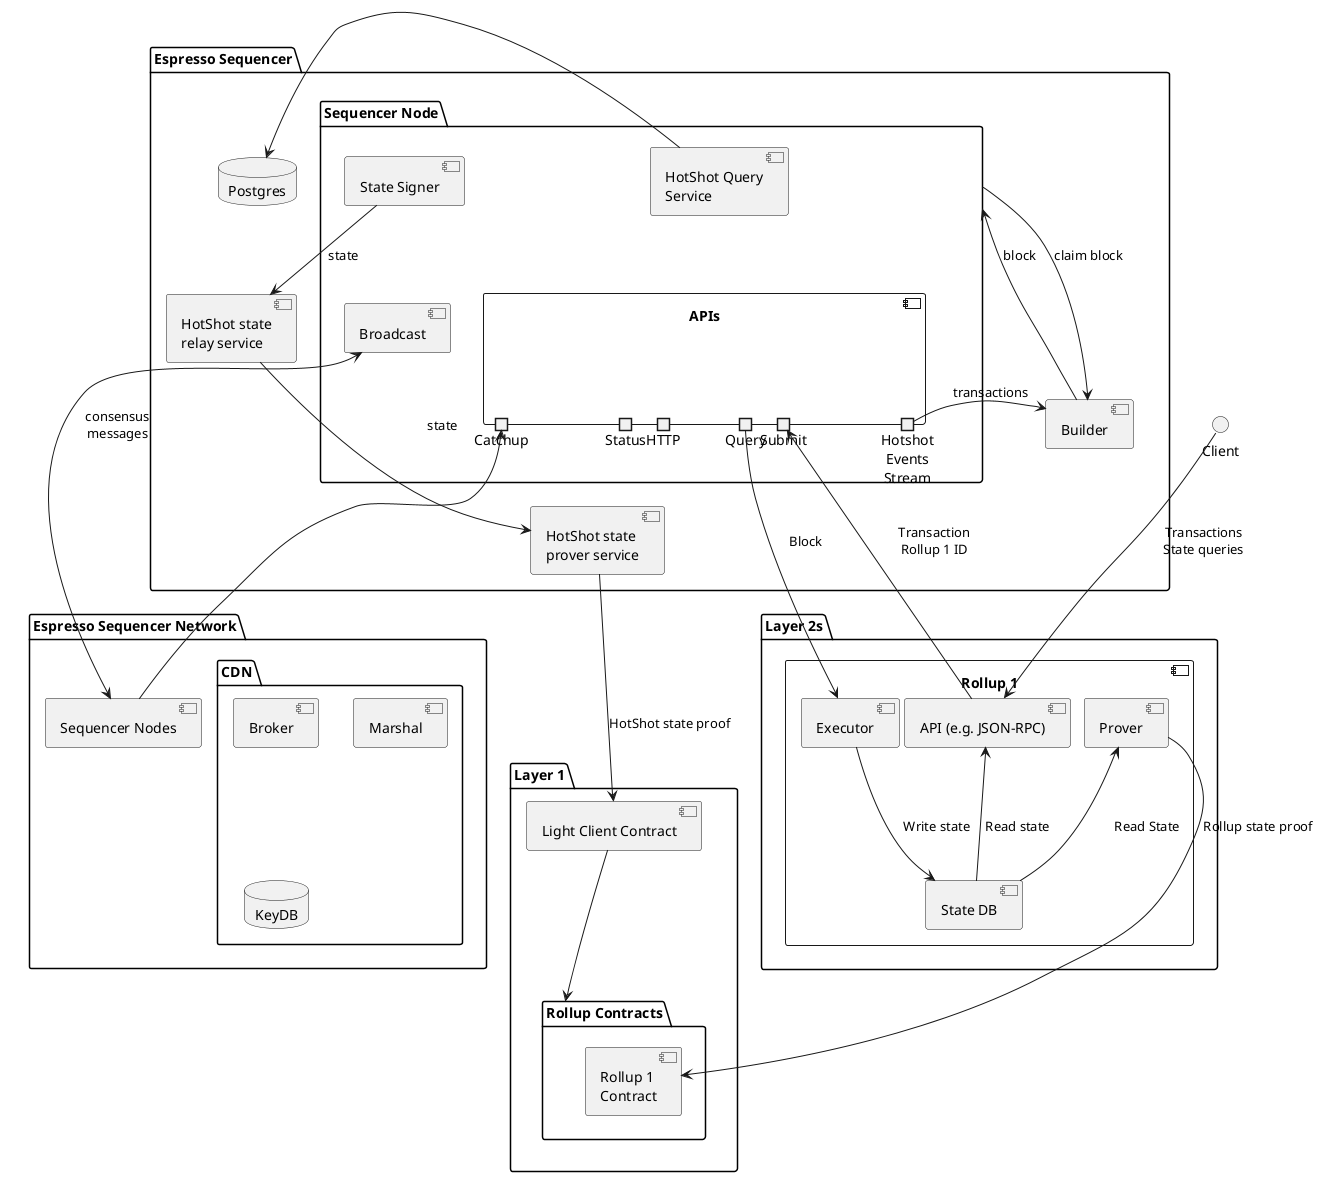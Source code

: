 @startuml
package "Espresso Sequencer Network" as Network {
    component "Sequencer Nodes" as Nodes
    package CDN {
        component Broker
        component Marshal
        database KeyDB
    }
}

package "Espresso Sequencer" as Espresso {
    database "Postgres" as DB
    package "Sequencer Node" as Seq {
        component "HotShot Query\nService" as QS {
        }
        component "APIs" {
            portout HTTP
            portout Query
            portout Catchup
            portout Status
            portout Submit
            portout "Hotshot\nEvents\nStream" as Events
        }
        component Broadcast
        component "State Signer" as Signer {
        }
    }
    component "HotShot state\nprover service" as HSProver
    component "HotShot state\nrelay service" as Relay
    component "Builder" as Builder
}

Nodes -up-> Catchup
Nodes <-up-> Broadcast: consensus\nmessages

QS -> DB
'QS -[hidden]left-> Signer
QS -[hidden]down-> APIs
Signer -[hidden]down-> Broadcast
Signer -down-> Relay: state
Seq -> Builder: claim block
Relay --> HSProver: state

' Broadcast -> Marshal
' Broadcast -> Broker

Events -> Builder: transactions
Builder -left-> Seq: block

package "Layer 2s" as L2 {
    component "Rollup 1" as L2_1 {
        component "API (e.g. JSON-RPC)" as L2_1_RPC
        component Executor as L2_1_Exec
        component Prover as L2_1_Prover
        component "State DB" as L2_1_State
    }
    ' component "Rollup 2" as L2_2
    ' component "Rollup N" as L2_N
}
package "Layer 1" as L1 {
    component "Light Client Contract" as LC_L1
    package "Rollup Contracts" as L2_L1 {
        component "Rollup 1\nContract" as L2_1_L1
        ' component "Rollup 2\nContract" as L2_2_L1
        ' component "Rollup N\nContract" as L2_N_L1
    }
}

Client -down-> L2_1_RPC : Transactions\nState queries
' note right of link
' 1. Many clients submit transactions
'     to each L2 simultaneously (for
'     clarity only one is shown)
' end note

L2_1_RPC -down-> Submit : Transaction\nRollup 1 ID
' note top of link
' 2. L2s forward transactions to sequencer.
' end note

Query -down-> L2_1_Exec : Block
' Query -up-> L2_2 : Block
' Query -up-> L2_N : Block
' note right of link
' 3. Sequencer produces blocks --
'     ordered lists of transactions.
'     L2s receive blocks and execute
'     transactions for their rollup.
' end note

HSProver -down-> LC_L1 : HotShot state proof
' note right of link
' 4. Sequencer posts succinct commitment
'     to block to L1. Contract verifies proof
'     of sequencing (Quorum Certificate)
'     then stores the block commitment.
' end note

L2_1_Prover -> L2_1_L1 : Rollup state proof
' L2_2 -> L2_2_L1 : State\nProof
' L2_N -> L2_N_L1 : State\nProof
' note right of link
' 5. Rollups post updated state to L1.
'     ZK-rollups include a proof.
' end note

LC_L1 -down-> L2_L1
' note bottom of link
' 6. Rollup contracts read certified sequence
'     of block commitments from sequencer
'     contract. Verify state transition proofs
'     against this sequence (ZKR) or wait for
'     fraud proof against this sequence (ORU).
' end note

' L2 1 details
L2_1_RPC <-down- L2_1_State : Read state
L2_1_Exec -down-> L2_1_State : Write state
L2_1_Prover <-down- L2_1_State : Read State

' Layout
' L2_1_RPC -[hidden]r-> L2_1_Exec
' L2_1 -[hidden]r-> L2_2
' L2_2 -[hidden]r-> L2_N
' L2_1_L1 -[hidden]r-> L2_2_L1
' L2_2_L1 -[hidden]r-> L2_N_L1
' L2 -[hidden]d-> L1
' Seq -[hidden]u-> L2
' Seq -[hidden]d-> L1
@enduml
